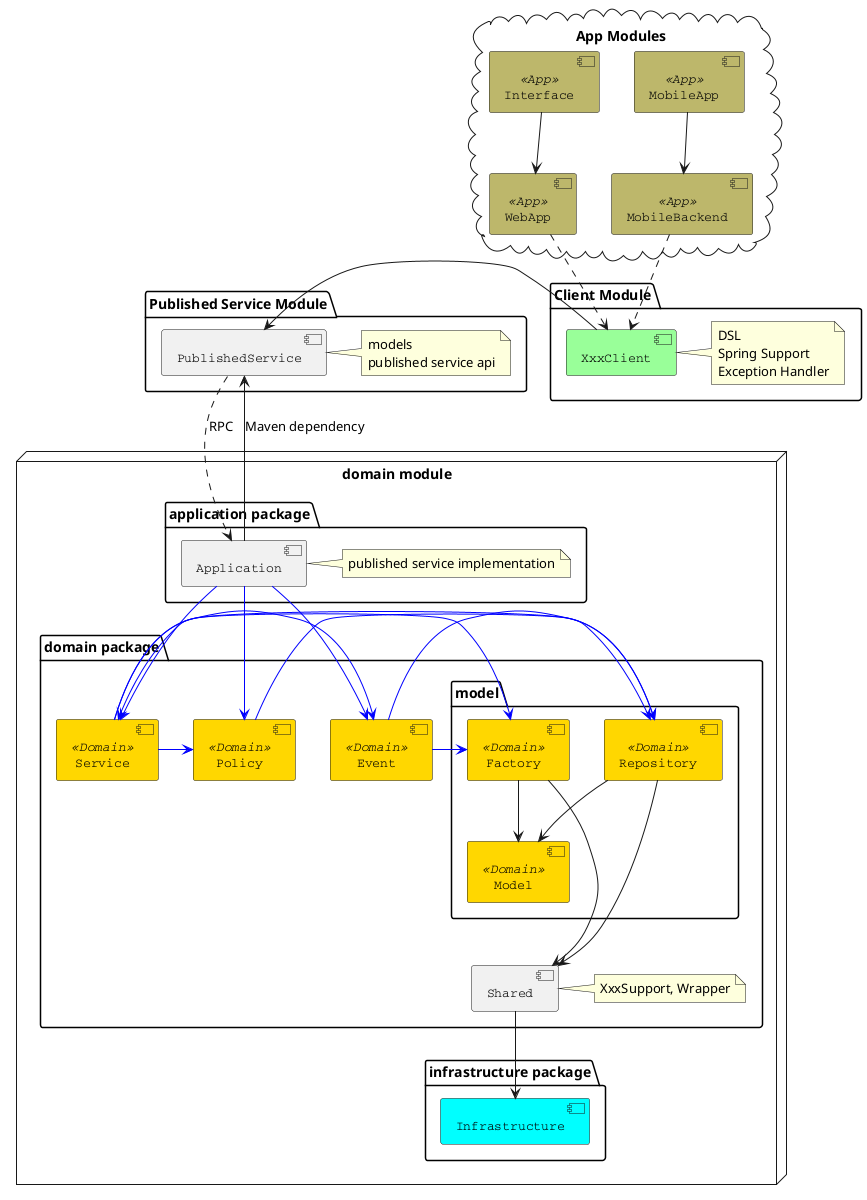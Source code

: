 @startuml

node "domain module" {
    package "domain package"  {
        package "model" {
           [Model] <<Domain>>
           [Repository] <<Domain>>
           [Factory] <<Domain>>
        }
       [Shared]
        note right of Shared : XxxSupport, Wrapper
       [Service] <<Domain>>
       [Event] <<Domain>>
       [Policy] <<Domain>>
    }
    package "application package" {
      [Application]
      note right of Application : published service implementation
    }
    package "infrastructure package" {
      [Infrastructure] #Aqua
    }
}
package "Published Service Module" {
   [PublishedService]
   note right of PublishedService : models\npublished service api

}
package "Client Module" {
   [XxxClient] #99FF99
   note right of XxxClient : DSL\nSpring Support\nException Handler

   [XxxClient] -> [PublishedService]
}

cloud "App Modules" {
    [WebApp] <<App>>
    [MobileBackend] <<App>>
    [Interface] <<App>>
    [MobileApp] <<App>>
}

[Shared] --> [Infrastructure]
[Repository] ---> [Shared]
[Repository] --> [Model]
[Factory] ---> [Shared]
[Service] -[#0000FF]> [Factory]
[Service] -[#0000FF]> [Repository]
[Service] -[#0000FF]> [Policy]
[Policy] -[#0000FF]> [Repository]
[Factory] --> [Model]
[Event] -[#0000FF]> [Factory]
[Event] <-[#0000FF]> [Service]
[Event] -[#0000FF]> [Repository]

[Application] -[#0000FF]-> [Service]
[Application] -[#0000FF]-> [Event]
[Application] -[#0000FF]-> [Policy]

[PublishedService] ..> [Application]: RPC
[PublishedService] <-- [Application]: Maven dependency

[WebApp] ..> [XxxClient]
[Interface] --> [WebApp]
[MobileBackend] ..> [XxxClient]
[MobileApp] --> [MobileBackend]

skinparam component {
  FontSize 13
  BackgroundColor<<Domain>> gold
  BackgroundColor<<App>> DarkKhaki
  FontName Courier
}

@enduml